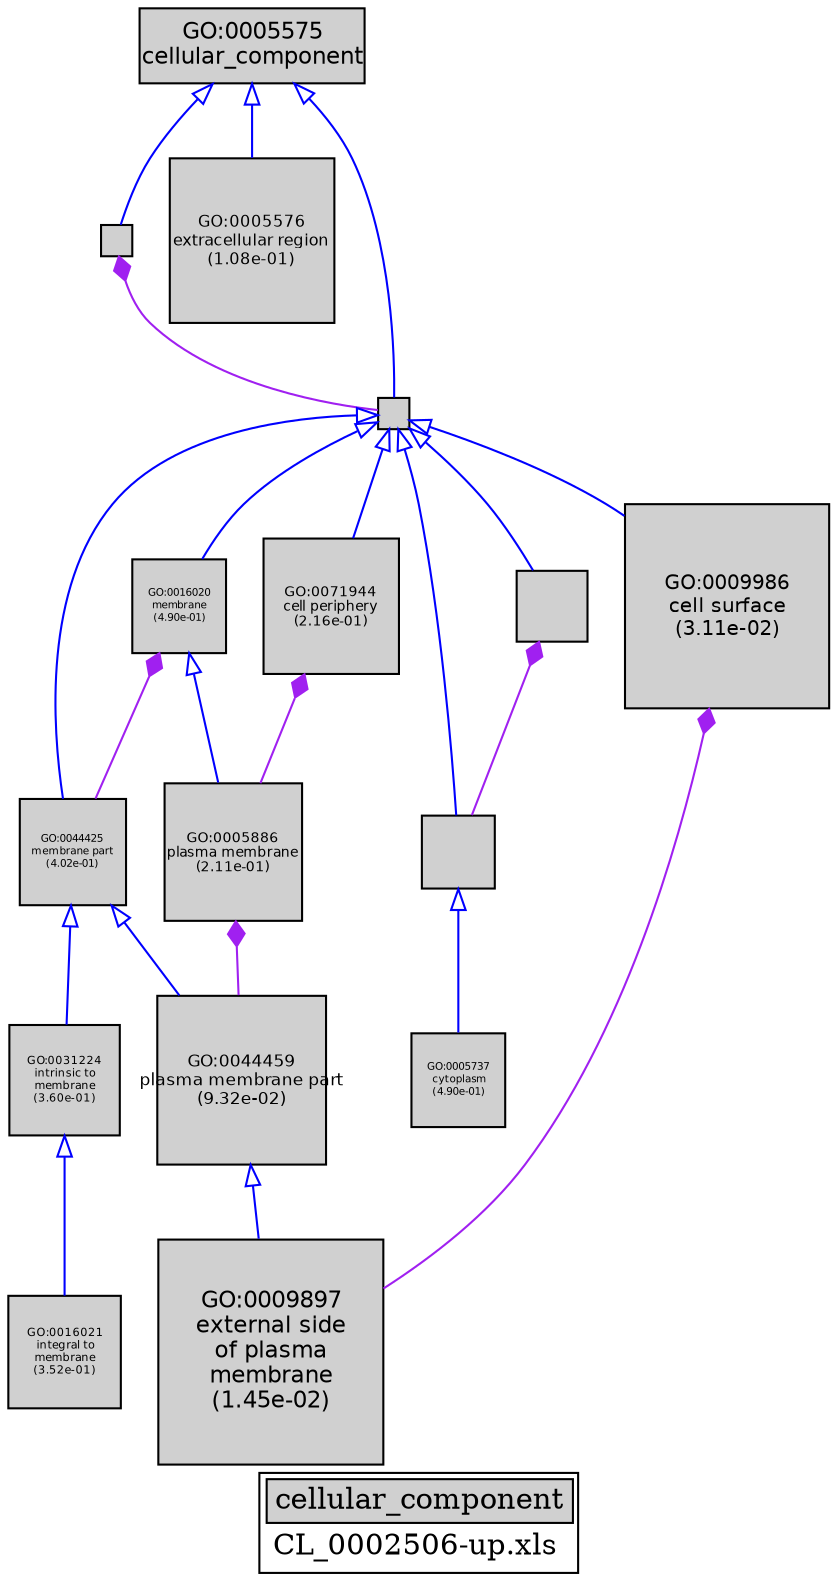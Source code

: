 digraph "cellular_component" {
graph [ bgcolor = "#FFFFFF", label = <<TABLE COLOR="black" BGCOLOR="white"><TR><TD COLSPAN="2" BGCOLOR="#D0D0D0"><FONT COLOR="black">cellular_component</FONT></TD></TR><TR><TD BORDER="0">CL_0002506-up.xls</TD></TR></TABLE>> ];
node [ fontname = "Helvetica" ];

subgraph "nodes" {

node [ style = "filled", fixedsize = "true", width = 1, shape = "box", fontsize = 9, fillcolor = "#D0D0D0", fontcolor = "black", color = "black" ];

"GO:0044425" [ URL = "#GO:0044425", label = <<TABLE BORDER="0"><TR><TD>GO:0044425<BR/>membrane part<BR/>(4.02e-01)</TD></TR></TABLE>>, width = 0.701553891673, shape = "box", fontsize = 5.05118802005, height = 0.701553891673 ];
"GO:0005623" [ URL = "#GO:0005623", label = "", width = 0.203282476328, shape = "box", height = 0.203282476328 ];
"GO:0005575" [ URL = "#GO:0005575", label = <<TABLE BORDER="0"><TR><TD>GO:0005575<BR/>cellular_component</TD></TR></TABLE>>, width = 1.5, shape = "box", fontsize = 10.8 ];
"GO:0005576" [ URL = "#GO:0005576", label = <<TABLE BORDER="0"><TR><TD>GO:0005576<BR/>extracellular region<BR/>(1.08e-01)</TD></TR></TABLE>>, width = 1.09041144613, shape = "box", fontsize = 7.85096241215, height = 1.09041144613 ];
"GO:0005737" [ URL = "#GO:0005737", label = <<TABLE BORDER="0"><TR><TD>GO:0005737<BR/>cytoplasm<BR/>(4.90e-01)</TD></TR></TABLE>>, width = 0.622118729152, shape = "box", fontsize = 5.0, height = 0.622118729152 ];
"GO:0071944" [ URL = "#GO:0071944", label = <<TABLE BORDER="0"><TR><TD>GO:0071944<BR/>cell periphery<BR/>(2.16e-01)</TD></TR></TABLE>>, width = 0.905611280296, shape = "box", fontsize = 6.52040121813, height = 0.905611280296 ];
"GO:0044464" [ URL = "#GO:0044464", label = "", width = 0.203282476328, shape = "box", height = 0.203282476328 ];
"GO:0044424" [ URL = "#GO:0044424", label = "", width = 0.479480294611, shape = "box", height = 0.479480294611 ];
"GO:0009897" [ URL = "#GO:0009897", label = <<TABLE BORDER="0"><TR><TD>GO:0009897<BR/>external side<BR/>of plasma<BR/>membrane<BR/>(1.45e-02)</TD></TR></TABLE>>, width = 1.5, shape = "box", fontsize = 10.8, height = 1.5 ];
"GO:0044459" [ URL = "#GO:0044459", label = <<TABLE BORDER="0"><TR><TD>GO:0044459<BR/>plasma membrane part<BR/>(9.32e-02)</TD></TR></TABLE>>, width = 1.12473547283, shape = "box", fontsize = 8.09809540436, height = 1.12473547283 ];
"GO:0009986" [ URL = "#GO:0009986", label = <<TABLE BORDER="0"><TR><TD>GO:0009986<BR/>cell surface<BR/>(3.11e-02)</TD></TR></TABLE>>, width = 1.35868727817, shape = "box", fontsize = 9.78254840282, height = 1.35868727817 ];
"GO:0005886" [ URL = "#GO:0005886", label = <<TABLE BORDER="0"><TR><TD>GO:0005886<BR/>plasma membrane<BR/>(2.11e-01)</TD></TR></TABLE>>, width = 0.912663116469, shape = "box", fontsize = 6.57117443858, height = 0.912663116469 ];
"GO:0016020" [ URL = "#GO:0016020", label = <<TABLE BORDER="0"><TR><TD>GO:0016020<BR/>membrane<BR/>(4.90e-01)</TD></TR></TABLE>>, width = 0.622551464278, shape = "box", fontsize = 5.0, height = 0.622551464278 ];
"GO:0031224" [ URL = "#GO:0031224", label = <<TABLE BORDER="0"><TR><TD>GO:0031224<BR/>intrinsic to<BR/>membrane<BR/>(3.60e-01)</TD></TR></TABLE>>, width = 0.741360522576, shape = "box", fontsize = 5.33779576255, height = 0.741360522576 ];
"GO:0016021" [ URL = "#GO:0016021", label = <<TABLE BORDER="0"><TR><TD>GO:0016021<BR/>integral to<BR/>membrane<BR/>(3.52e-01)</TD></TR></TABLE>>, width = 0.749744079187, shape = "box", fontsize = 5.39815737015, height = 0.749744079187 ];
"GO:0005622" [ URL = "#GO:0005622", label = "", width = 0.467676627601, shape = "box", height = 0.467676627601 ];
}
subgraph "edges" {


edge [ dir = "back", weight = 1 ];
subgraph "regulates" {


edge [ color = "cyan", arrowtail = "none" ];
subgraph "positive" {


edge [ color = "green", arrowtail = "vee" ];
}
subgraph "negative" {


edge [ color = "red", arrowtail = "tee" ];
}
}
subgraph "part_of" {


edge [ color = "purple", arrowtail = "diamond", weight = 2.5 ];
"GO:0016020" -> "GO:0044425";
"GO:0009986" -> "GO:0009897";
"GO:0005623" -> "GO:0044464";
"GO:0005886" -> "GO:0044459";
"GO:0071944" -> "GO:0005886";
"GO:0005622" -> "GO:0044424";
}
subgraph "is_a" {


edge [ color = "blue", arrowtail = "empty", weight = 5.0 ];
"GO:0044464" -> "GO:0044424";
"GO:0044464" -> "GO:0016020";
"GO:0005575" -> "GO:0044464";
"GO:0044425" -> "GO:0031224";
"GO:0044464" -> "GO:0005622";
"GO:0044459" -> "GO:0009897";
"GO:0044424" -> "GO:0005737";
"GO:0044464" -> "GO:0071944";
"GO:0044464" -> "GO:0009986";
"GO:0044425" -> "GO:0044459";
"GO:0005575" -> "GO:0005623";
"GO:0044464" -> "GO:0044425";
"GO:0031224" -> "GO:0016021";
"GO:0005575" -> "GO:0005576";
"GO:0016020" -> "GO:0005886";
}
}
}
